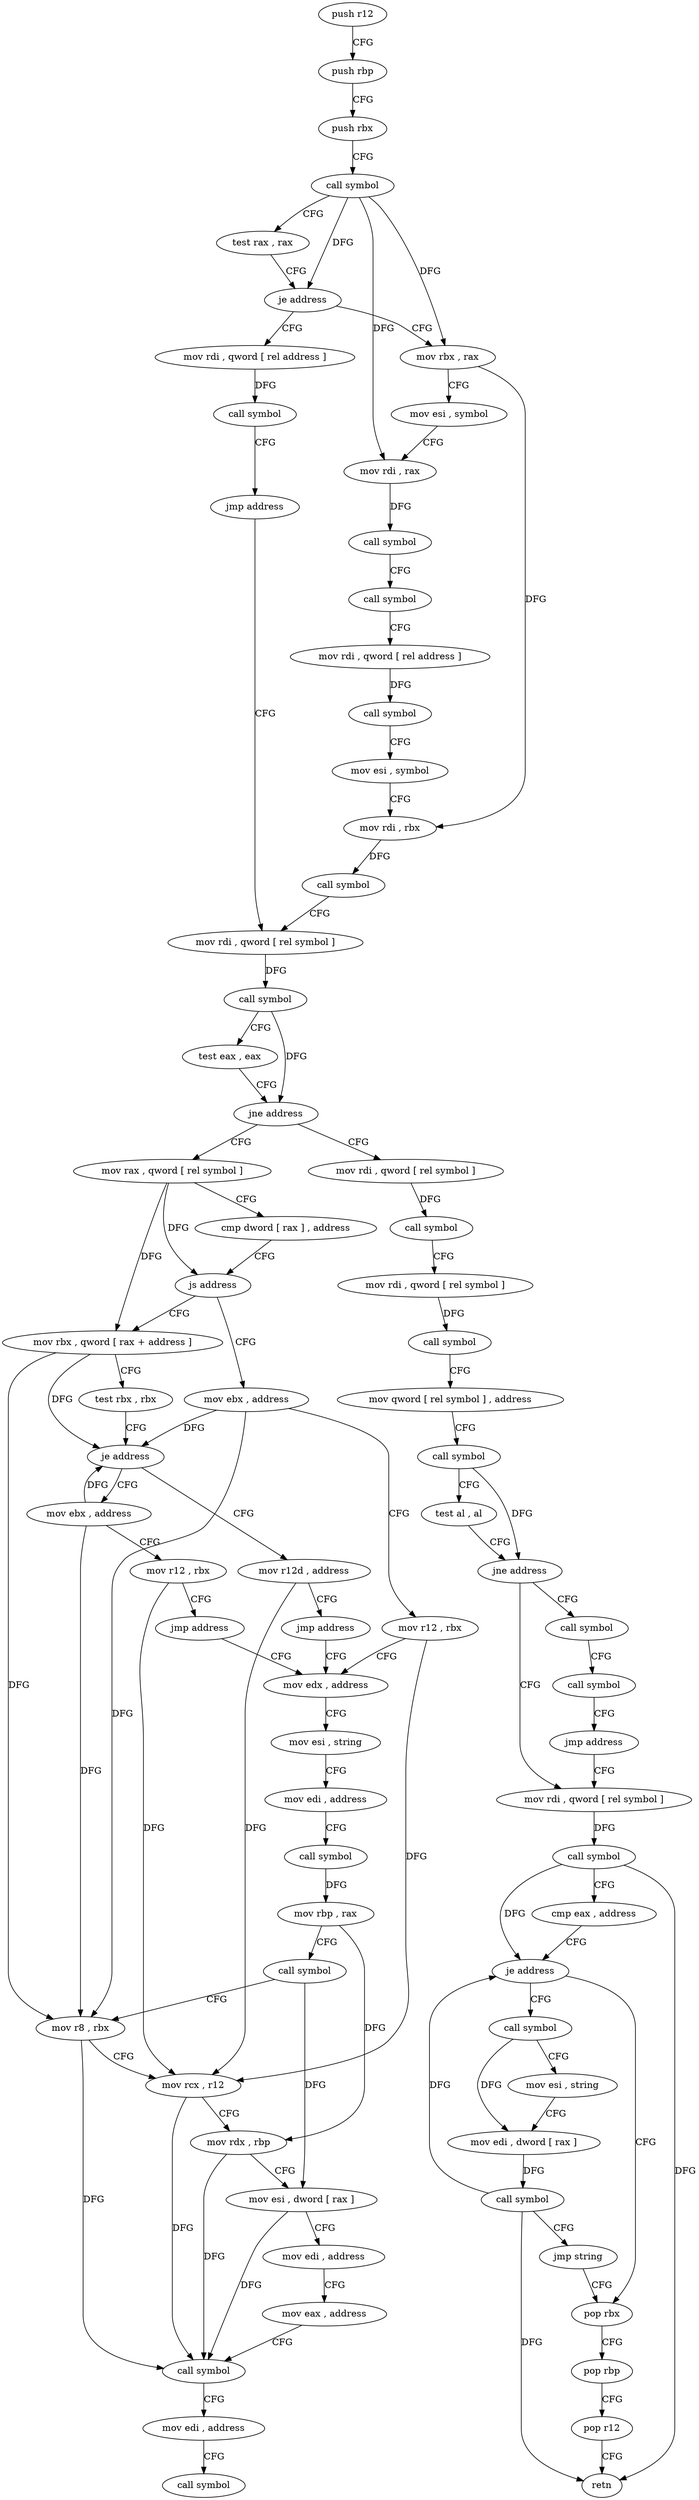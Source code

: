 digraph "func" {
"4232867" [label = "push r12" ]
"4232869" [label = "push rbp" ]
"4232870" [label = "push rbx" ]
"4232871" [label = "call symbol" ]
"4232876" [label = "test rax , rax" ]
"4232879" [label = "je address" ]
"4233169" [label = "mov rdi , qword [ rel address ]" ]
"4232885" [label = "mov rbx , rax" ]
"4233176" [label = "call symbol" ]
"4233181" [label = "jmp address" ]
"4232931" [label = "mov rdi , qword [ rel symbol ]" ]
"4232888" [label = "mov esi , symbol" ]
"4232893" [label = "mov rdi , rax" ]
"4232896" [label = "call symbol" ]
"4232901" [label = "call symbol" ]
"4232906" [label = "mov rdi , qword [ rel address ]" ]
"4232913" [label = "call symbol" ]
"4232918" [label = "mov esi , symbol" ]
"4232923" [label = "mov rdi , rbx" ]
"4232926" [label = "call symbol" ]
"4232938" [label = "call symbol" ]
"4232943" [label = "test eax , eax" ]
"4232945" [label = "jne address" ]
"4233021" [label = "mov rax , qword [ rel symbol ]" ]
"4232947" [label = "mov rdi , qword [ rel symbol ]" ]
"4233028" [label = "cmp dword [ rax ] , address" ]
"4233031" [label = "js address" ]
"4233105" [label = "mov rbx , qword [ rax + address ]" ]
"4233033" [label = "mov ebx , address" ]
"4232954" [label = "call symbol" ]
"4232959" [label = "mov rdi , qword [ rel symbol ]" ]
"4232966" [label = "call symbol" ]
"4232971" [label = "mov qword [ rel symbol ] , address" ]
"4232982" [label = "call symbol" ]
"4232987" [label = "test al , al" ]
"4232989" [label = "jne address" ]
"4233132" [label = "call symbol" ]
"4232995" [label = "mov rdi , qword [ rel symbol ]" ]
"4233109" [label = "test rbx , rbx" ]
"4233112" [label = "je address" ]
"4233122" [label = "mov ebx , address" ]
"4233114" [label = "mov r12d , address" ]
"4233038" [label = "mov r12 , rbx" ]
"4233041" [label = "mov edx , address" ]
"4233137" [label = "call symbol" ]
"4233142" [label = "jmp address" ]
"4233002" [label = "call symbol" ]
"4233007" [label = "cmp eax , address" ]
"4233010" [label = "je address" ]
"4233147" [label = "call symbol" ]
"4233016" [label = "pop rbx" ]
"4233127" [label = "mov r12 , rbx" ]
"4233130" [label = "jmp address" ]
"4233120" [label = "jmp address" ]
"4233152" [label = "mov esi , string" ]
"4233157" [label = "mov edi , dword [ rax ]" ]
"4233159" [label = "call symbol" ]
"4233164" [label = "jmp string" ]
"4233017" [label = "pop rbp" ]
"4233018" [label = "pop r12" ]
"4233020" [label = "retn" ]
"4233046" [label = "mov esi , string" ]
"4233051" [label = "mov edi , address" ]
"4233056" [label = "call symbol" ]
"4233061" [label = "mov rbp , rax" ]
"4233064" [label = "call symbol" ]
"4233069" [label = "mov r8 , rbx" ]
"4233072" [label = "mov rcx , r12" ]
"4233075" [label = "mov rdx , rbp" ]
"4233078" [label = "mov esi , dword [ rax ]" ]
"4233080" [label = "mov edi , address" ]
"4233085" [label = "mov eax , address" ]
"4233090" [label = "call symbol" ]
"4233095" [label = "mov edi , address" ]
"4233100" [label = "call symbol" ]
"4232867" -> "4232869" [ label = "CFG" ]
"4232869" -> "4232870" [ label = "CFG" ]
"4232870" -> "4232871" [ label = "CFG" ]
"4232871" -> "4232876" [ label = "CFG" ]
"4232871" -> "4232879" [ label = "DFG" ]
"4232871" -> "4232885" [ label = "DFG" ]
"4232871" -> "4232893" [ label = "DFG" ]
"4232876" -> "4232879" [ label = "CFG" ]
"4232879" -> "4233169" [ label = "CFG" ]
"4232879" -> "4232885" [ label = "CFG" ]
"4233169" -> "4233176" [ label = "DFG" ]
"4232885" -> "4232888" [ label = "CFG" ]
"4232885" -> "4232923" [ label = "DFG" ]
"4233176" -> "4233181" [ label = "CFG" ]
"4233181" -> "4232931" [ label = "CFG" ]
"4232931" -> "4232938" [ label = "DFG" ]
"4232888" -> "4232893" [ label = "CFG" ]
"4232893" -> "4232896" [ label = "DFG" ]
"4232896" -> "4232901" [ label = "CFG" ]
"4232901" -> "4232906" [ label = "CFG" ]
"4232906" -> "4232913" [ label = "DFG" ]
"4232913" -> "4232918" [ label = "CFG" ]
"4232918" -> "4232923" [ label = "CFG" ]
"4232923" -> "4232926" [ label = "DFG" ]
"4232926" -> "4232931" [ label = "CFG" ]
"4232938" -> "4232943" [ label = "CFG" ]
"4232938" -> "4232945" [ label = "DFG" ]
"4232943" -> "4232945" [ label = "CFG" ]
"4232945" -> "4233021" [ label = "CFG" ]
"4232945" -> "4232947" [ label = "CFG" ]
"4233021" -> "4233028" [ label = "CFG" ]
"4233021" -> "4233031" [ label = "DFG" ]
"4233021" -> "4233105" [ label = "DFG" ]
"4232947" -> "4232954" [ label = "DFG" ]
"4233028" -> "4233031" [ label = "CFG" ]
"4233031" -> "4233105" [ label = "CFG" ]
"4233031" -> "4233033" [ label = "CFG" ]
"4233105" -> "4233109" [ label = "CFG" ]
"4233105" -> "4233112" [ label = "DFG" ]
"4233105" -> "4233069" [ label = "DFG" ]
"4233033" -> "4233038" [ label = "CFG" ]
"4233033" -> "4233112" [ label = "DFG" ]
"4233033" -> "4233069" [ label = "DFG" ]
"4232954" -> "4232959" [ label = "CFG" ]
"4232959" -> "4232966" [ label = "DFG" ]
"4232966" -> "4232971" [ label = "CFG" ]
"4232971" -> "4232982" [ label = "CFG" ]
"4232982" -> "4232987" [ label = "CFG" ]
"4232982" -> "4232989" [ label = "DFG" ]
"4232987" -> "4232989" [ label = "CFG" ]
"4232989" -> "4233132" [ label = "CFG" ]
"4232989" -> "4232995" [ label = "CFG" ]
"4233132" -> "4233137" [ label = "CFG" ]
"4232995" -> "4233002" [ label = "DFG" ]
"4233109" -> "4233112" [ label = "CFG" ]
"4233112" -> "4233122" [ label = "CFG" ]
"4233112" -> "4233114" [ label = "CFG" ]
"4233122" -> "4233127" [ label = "CFG" ]
"4233122" -> "4233112" [ label = "DFG" ]
"4233122" -> "4233069" [ label = "DFG" ]
"4233114" -> "4233120" [ label = "CFG" ]
"4233114" -> "4233072" [ label = "DFG" ]
"4233038" -> "4233041" [ label = "CFG" ]
"4233038" -> "4233072" [ label = "DFG" ]
"4233041" -> "4233046" [ label = "CFG" ]
"4233137" -> "4233142" [ label = "CFG" ]
"4233142" -> "4232995" [ label = "CFG" ]
"4233002" -> "4233007" [ label = "CFG" ]
"4233002" -> "4233010" [ label = "DFG" ]
"4233002" -> "4233020" [ label = "DFG" ]
"4233007" -> "4233010" [ label = "CFG" ]
"4233010" -> "4233147" [ label = "CFG" ]
"4233010" -> "4233016" [ label = "CFG" ]
"4233147" -> "4233152" [ label = "CFG" ]
"4233147" -> "4233157" [ label = "DFG" ]
"4233016" -> "4233017" [ label = "CFG" ]
"4233127" -> "4233130" [ label = "CFG" ]
"4233127" -> "4233072" [ label = "DFG" ]
"4233130" -> "4233041" [ label = "CFG" ]
"4233120" -> "4233041" [ label = "CFG" ]
"4233152" -> "4233157" [ label = "CFG" ]
"4233157" -> "4233159" [ label = "DFG" ]
"4233159" -> "4233164" [ label = "CFG" ]
"4233159" -> "4233010" [ label = "DFG" ]
"4233159" -> "4233020" [ label = "DFG" ]
"4233164" -> "4233016" [ label = "CFG" ]
"4233017" -> "4233018" [ label = "CFG" ]
"4233018" -> "4233020" [ label = "CFG" ]
"4233046" -> "4233051" [ label = "CFG" ]
"4233051" -> "4233056" [ label = "CFG" ]
"4233056" -> "4233061" [ label = "DFG" ]
"4233061" -> "4233064" [ label = "CFG" ]
"4233061" -> "4233075" [ label = "DFG" ]
"4233064" -> "4233069" [ label = "CFG" ]
"4233064" -> "4233078" [ label = "DFG" ]
"4233069" -> "4233072" [ label = "CFG" ]
"4233069" -> "4233090" [ label = "DFG" ]
"4233072" -> "4233075" [ label = "CFG" ]
"4233072" -> "4233090" [ label = "DFG" ]
"4233075" -> "4233078" [ label = "CFG" ]
"4233075" -> "4233090" [ label = "DFG" ]
"4233078" -> "4233080" [ label = "CFG" ]
"4233078" -> "4233090" [ label = "DFG" ]
"4233080" -> "4233085" [ label = "CFG" ]
"4233085" -> "4233090" [ label = "CFG" ]
"4233090" -> "4233095" [ label = "CFG" ]
"4233095" -> "4233100" [ label = "CFG" ]
}
